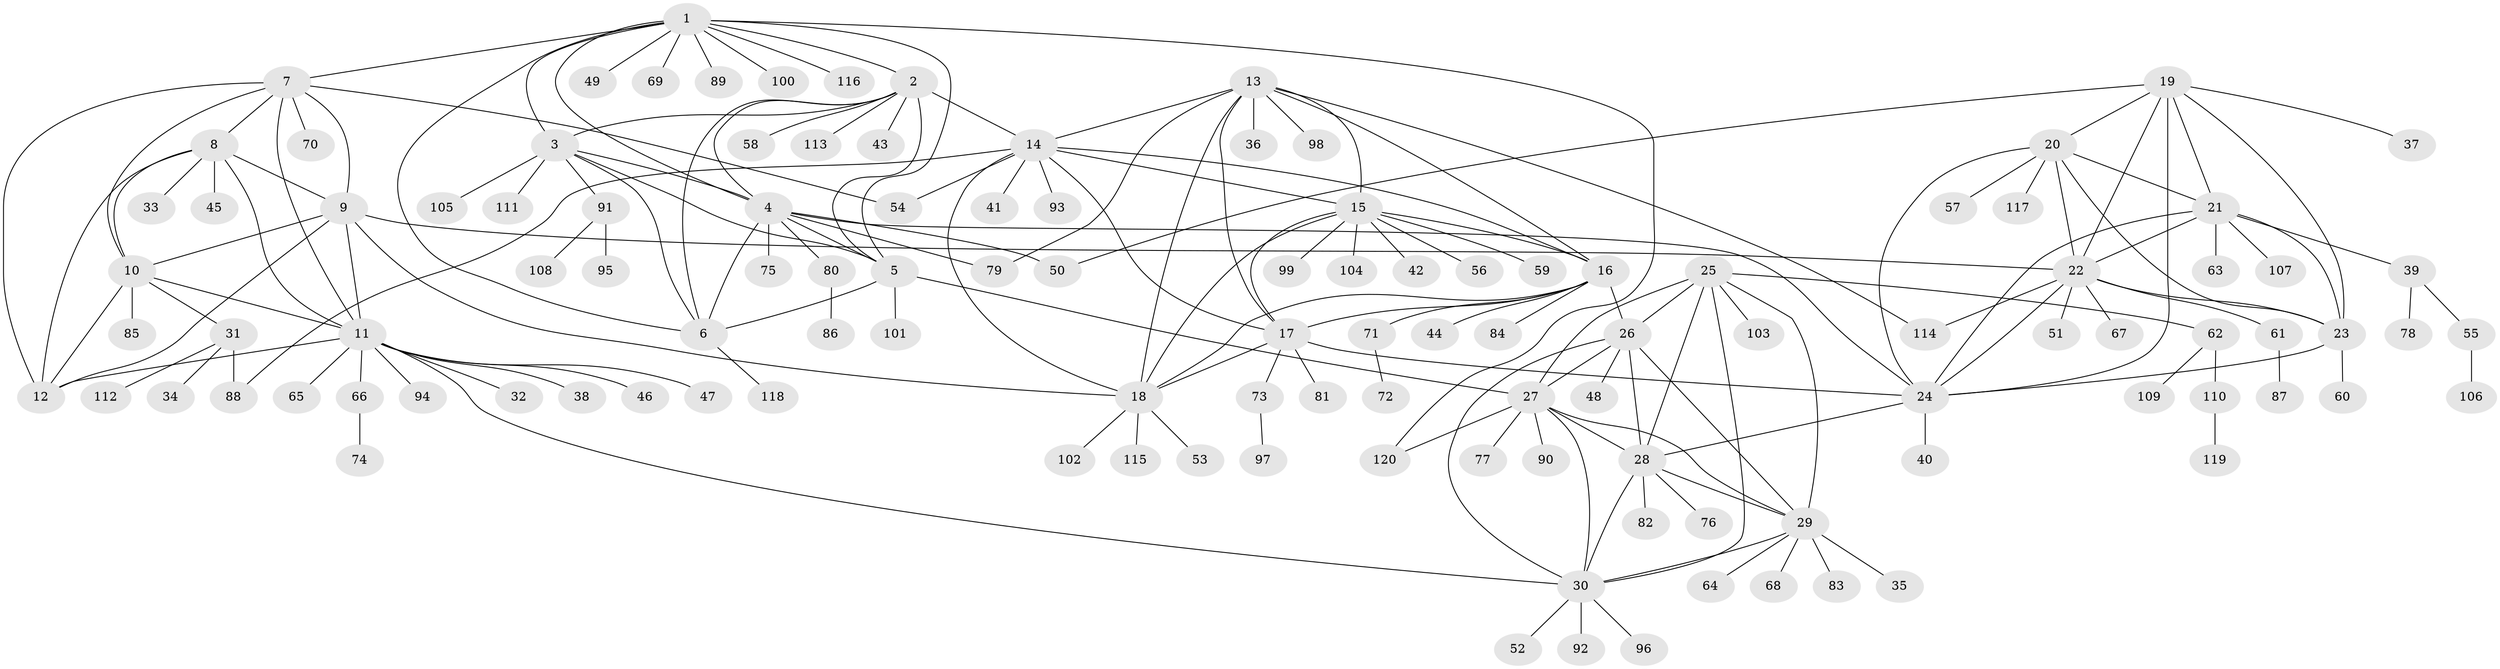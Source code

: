 // coarse degree distribution, {11: 0.011627906976744186, 8: 0.09302325581395349, 7: 0.06976744186046512, 9: 0.03488372093023256, 6: 0.09302325581395349, 5: 0.03488372093023256, 12: 0.011627906976744186, 4: 0.011627906976744186, 1: 0.46511627906976744, 2: 0.16279069767441862, 3: 0.011627906976744186}
// Generated by graph-tools (version 1.1) at 2025/52/03/04/25 22:52:40]
// undirected, 120 vertices, 181 edges
graph export_dot {
  node [color=gray90,style=filled];
  1;
  2;
  3;
  4;
  5;
  6;
  7;
  8;
  9;
  10;
  11;
  12;
  13;
  14;
  15;
  16;
  17;
  18;
  19;
  20;
  21;
  22;
  23;
  24;
  25;
  26;
  27;
  28;
  29;
  30;
  31;
  32;
  33;
  34;
  35;
  36;
  37;
  38;
  39;
  40;
  41;
  42;
  43;
  44;
  45;
  46;
  47;
  48;
  49;
  50;
  51;
  52;
  53;
  54;
  55;
  56;
  57;
  58;
  59;
  60;
  61;
  62;
  63;
  64;
  65;
  66;
  67;
  68;
  69;
  70;
  71;
  72;
  73;
  74;
  75;
  76;
  77;
  78;
  79;
  80;
  81;
  82;
  83;
  84;
  85;
  86;
  87;
  88;
  89;
  90;
  91;
  92;
  93;
  94;
  95;
  96;
  97;
  98;
  99;
  100;
  101;
  102;
  103;
  104;
  105;
  106;
  107;
  108;
  109;
  110;
  111;
  112;
  113;
  114;
  115;
  116;
  117;
  118;
  119;
  120;
  1 -- 2;
  1 -- 3;
  1 -- 4;
  1 -- 5;
  1 -- 6;
  1 -- 7;
  1 -- 49;
  1 -- 69;
  1 -- 89;
  1 -- 100;
  1 -- 116;
  1 -- 120;
  2 -- 3;
  2 -- 4;
  2 -- 5;
  2 -- 6;
  2 -- 14;
  2 -- 43;
  2 -- 58;
  2 -- 113;
  3 -- 4;
  3 -- 5;
  3 -- 6;
  3 -- 91;
  3 -- 105;
  3 -- 111;
  4 -- 5;
  4 -- 6;
  4 -- 24;
  4 -- 50;
  4 -- 75;
  4 -- 79;
  4 -- 80;
  5 -- 6;
  5 -- 27;
  5 -- 101;
  6 -- 118;
  7 -- 8;
  7 -- 9;
  7 -- 10;
  7 -- 11;
  7 -- 12;
  7 -- 54;
  7 -- 70;
  8 -- 9;
  8 -- 10;
  8 -- 11;
  8 -- 12;
  8 -- 33;
  8 -- 45;
  9 -- 10;
  9 -- 11;
  9 -- 12;
  9 -- 18;
  9 -- 22;
  10 -- 11;
  10 -- 12;
  10 -- 31;
  10 -- 85;
  11 -- 12;
  11 -- 30;
  11 -- 32;
  11 -- 38;
  11 -- 46;
  11 -- 47;
  11 -- 65;
  11 -- 66;
  11 -- 94;
  13 -- 14;
  13 -- 15;
  13 -- 16;
  13 -- 17;
  13 -- 18;
  13 -- 36;
  13 -- 79;
  13 -- 98;
  13 -- 114;
  14 -- 15;
  14 -- 16;
  14 -- 17;
  14 -- 18;
  14 -- 41;
  14 -- 54;
  14 -- 88;
  14 -- 93;
  15 -- 16;
  15 -- 17;
  15 -- 18;
  15 -- 42;
  15 -- 56;
  15 -- 59;
  15 -- 99;
  15 -- 104;
  16 -- 17;
  16 -- 18;
  16 -- 26;
  16 -- 44;
  16 -- 71;
  16 -- 84;
  17 -- 18;
  17 -- 24;
  17 -- 73;
  17 -- 81;
  18 -- 53;
  18 -- 102;
  18 -- 115;
  19 -- 20;
  19 -- 21;
  19 -- 22;
  19 -- 23;
  19 -- 24;
  19 -- 37;
  19 -- 50;
  20 -- 21;
  20 -- 22;
  20 -- 23;
  20 -- 24;
  20 -- 57;
  20 -- 117;
  21 -- 22;
  21 -- 23;
  21 -- 24;
  21 -- 39;
  21 -- 63;
  21 -- 107;
  22 -- 23;
  22 -- 24;
  22 -- 51;
  22 -- 61;
  22 -- 67;
  22 -- 114;
  23 -- 24;
  23 -- 60;
  24 -- 28;
  24 -- 40;
  25 -- 26;
  25 -- 27;
  25 -- 28;
  25 -- 29;
  25 -- 30;
  25 -- 62;
  25 -- 103;
  26 -- 27;
  26 -- 28;
  26 -- 29;
  26 -- 30;
  26 -- 48;
  27 -- 28;
  27 -- 29;
  27 -- 30;
  27 -- 77;
  27 -- 90;
  27 -- 120;
  28 -- 29;
  28 -- 30;
  28 -- 76;
  28 -- 82;
  29 -- 30;
  29 -- 35;
  29 -- 64;
  29 -- 68;
  29 -- 83;
  30 -- 52;
  30 -- 92;
  30 -- 96;
  31 -- 34;
  31 -- 88;
  31 -- 112;
  39 -- 55;
  39 -- 78;
  55 -- 106;
  61 -- 87;
  62 -- 109;
  62 -- 110;
  66 -- 74;
  71 -- 72;
  73 -- 97;
  80 -- 86;
  91 -- 95;
  91 -- 108;
  110 -- 119;
}
